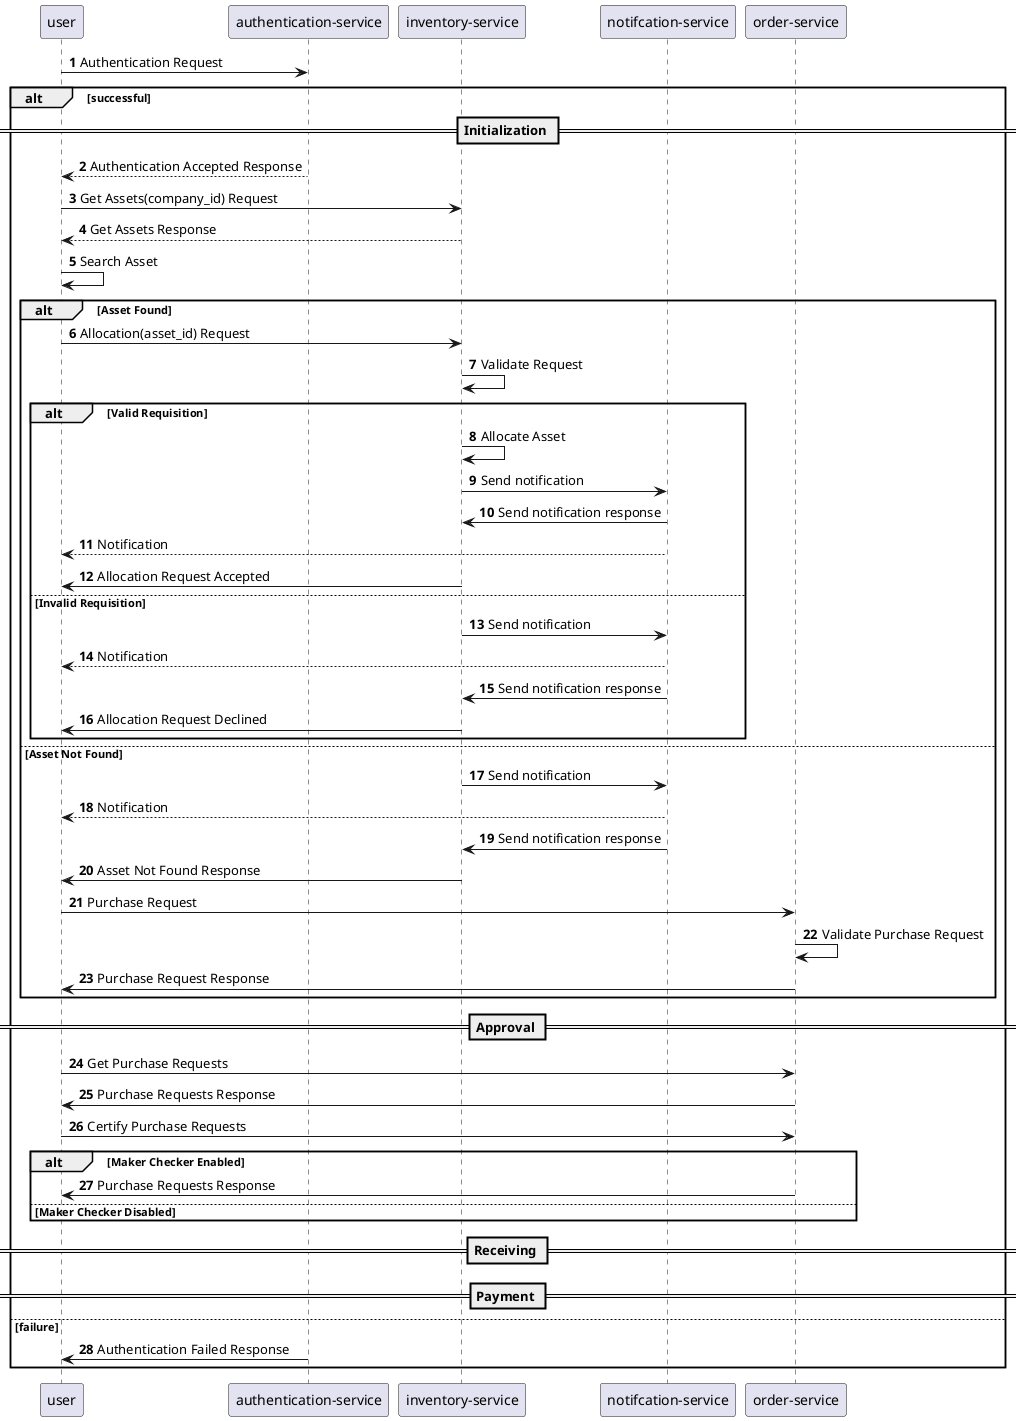@startuml
autonumber
user -> "authentication-service": Authentication Request
alt successful
    == Initialization ==
    user <-- "authentication-service": Authentication Accepted Response
    user -> "inventory-service": Get Assets(company_id) Request
    user <-- "inventory-service" : Get Assets Response
    "user"-> "user": Search Asset  
    alt Asset Found
      user -> "inventory-service": Allocation(asset_id) Request
      "inventory-service"-> "inventory-service": Validate Request
      alt Valid Requisition
        "inventory-service"-> "inventory-service": Allocate Asset
        "inventory-service"-> "notifcation-service": Send notification
        "notifcation-service"-> "inventory-service": Send notification response
        "notifcation-service"--> user: Notification
        "inventory-service"-> user: Allocation Request Accepted
      else Invalid Requisition
        "inventory-service"-> "notifcation-service": Send notification
        "notifcation-service"--> user: Notification
        "notifcation-service"-> "inventory-service": Send notification response
        "inventory-service"-> user: Allocation Request Declined
      end
    else Asset Not Found
      "inventory-service"-> "notifcation-service": Send notification
      "notifcation-service"--> user: Notification
      "notifcation-service"-> "inventory-service": Send notification response
      "inventory-service"-> user: Asset Not Found Response
      user -> "order-service": Purchase Request
      "order-service" -> "order-service": Validate Purchase Request
      "order-service" -> "user": Purchase Request Response
    end
== Approval ==
user -> "order-service": Get Purchase Requests
"order-service"-> user: Purchase Requests Response
user -> "order-service": Certify Purchase Requests
alt Maker Checker Enabled
  "order-service"-> user: Purchase Requests Response
else Maker Checker Disabled

end


== Receiving ==
== Payment ==
else failure
    user <- "authentication-service" : Authentication Failed Response
end


@enduml
